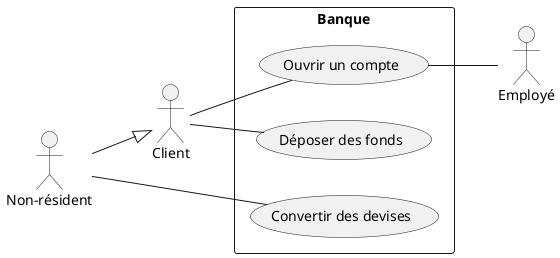 Un client ordinaire peut se présenter à la banque X et demander l’ouverture d’un compte.
Il remplit un formulaire et l’employé de la banque valide le formulaire pour ouvrir son compte.
Un client peut déposer des fonds, lorsque le montant est supérieur à 5000 € ou que son âge est supérieur à 45 ans,
un bonus sera calculé et offert au client.
Un client de la CND(Compte Non-résident en Devises) peut également ouvrir un compte,
déposer des fonds, mais il peut aussi convertir des devises.


@startuml
left to right direction

actor "Client" as client
actor "Non-résident" as client_cnd
actor "Employé" as worker

rectangle  Banque {
    usecase "Ouvrir un compte" as createAccount
    usecase "Déposer des fonds" as landFunds
    usecase "Convertir des devises" as convert
}

client_cnd --|> client
client -- createAccount
client -- landFunds
client_cnd -- convert
createAccount -- worker

@enduml